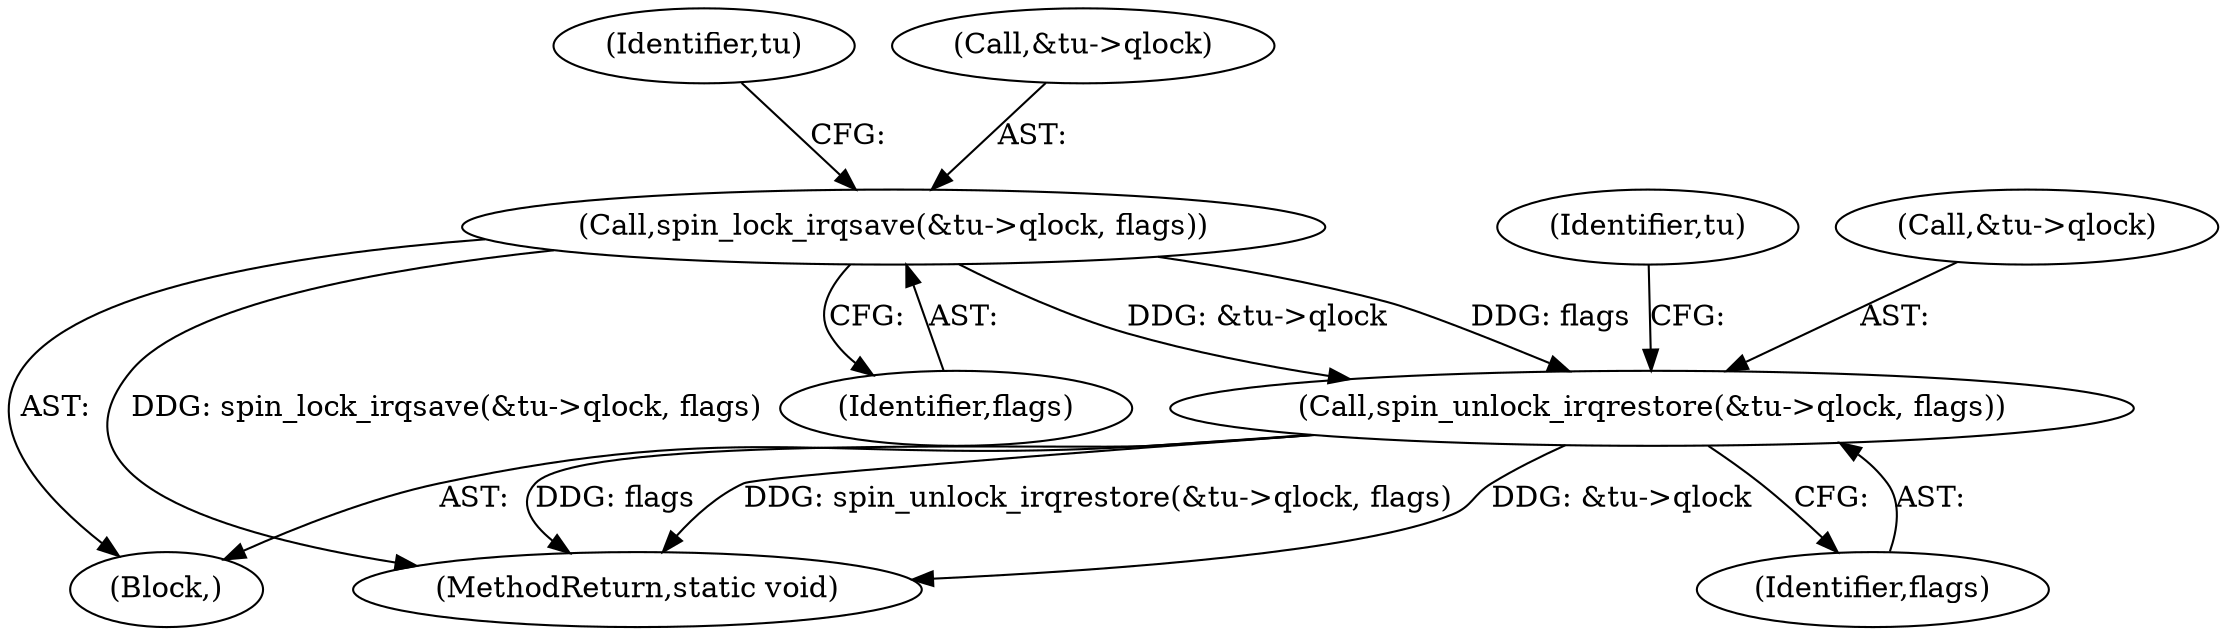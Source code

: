 digraph "0_linux_9a47e9cff994f37f7f0dbd9ae23740d0f64f9fe6@pointer" {
"1000166" [label="(Call,spin_lock_irqsave(&tu->qlock, flags))"];
"1000176" [label="(Call,spin_unlock_irqrestore(&tu->qlock, flags))"];
"1000166" [label="(Call,spin_lock_irqsave(&tu->qlock, flags))"];
"1000181" [label="(Identifier,flags)"];
"1000185" [label="(Identifier,tu)"];
"1000177" [label="(Call,&tu->qlock)"];
"1000105" [label="(Block,)"];
"1000171" [label="(Identifier,flags)"];
"1000173" [label="(Identifier,tu)"];
"1000176" [label="(Call,spin_unlock_irqrestore(&tu->qlock, flags))"];
"1000167" [label="(Call,&tu->qlock)"];
"1000194" [label="(MethodReturn,static void)"];
"1000166" -> "1000105"  [label="AST: "];
"1000166" -> "1000171"  [label="CFG: "];
"1000167" -> "1000166"  [label="AST: "];
"1000171" -> "1000166"  [label="AST: "];
"1000173" -> "1000166"  [label="CFG: "];
"1000166" -> "1000194"  [label="DDG: spin_lock_irqsave(&tu->qlock, flags)"];
"1000166" -> "1000176"  [label="DDG: &tu->qlock"];
"1000166" -> "1000176"  [label="DDG: flags"];
"1000176" -> "1000105"  [label="AST: "];
"1000176" -> "1000181"  [label="CFG: "];
"1000177" -> "1000176"  [label="AST: "];
"1000181" -> "1000176"  [label="AST: "];
"1000185" -> "1000176"  [label="CFG: "];
"1000176" -> "1000194"  [label="DDG: flags"];
"1000176" -> "1000194"  [label="DDG: spin_unlock_irqrestore(&tu->qlock, flags)"];
"1000176" -> "1000194"  [label="DDG: &tu->qlock"];
}
